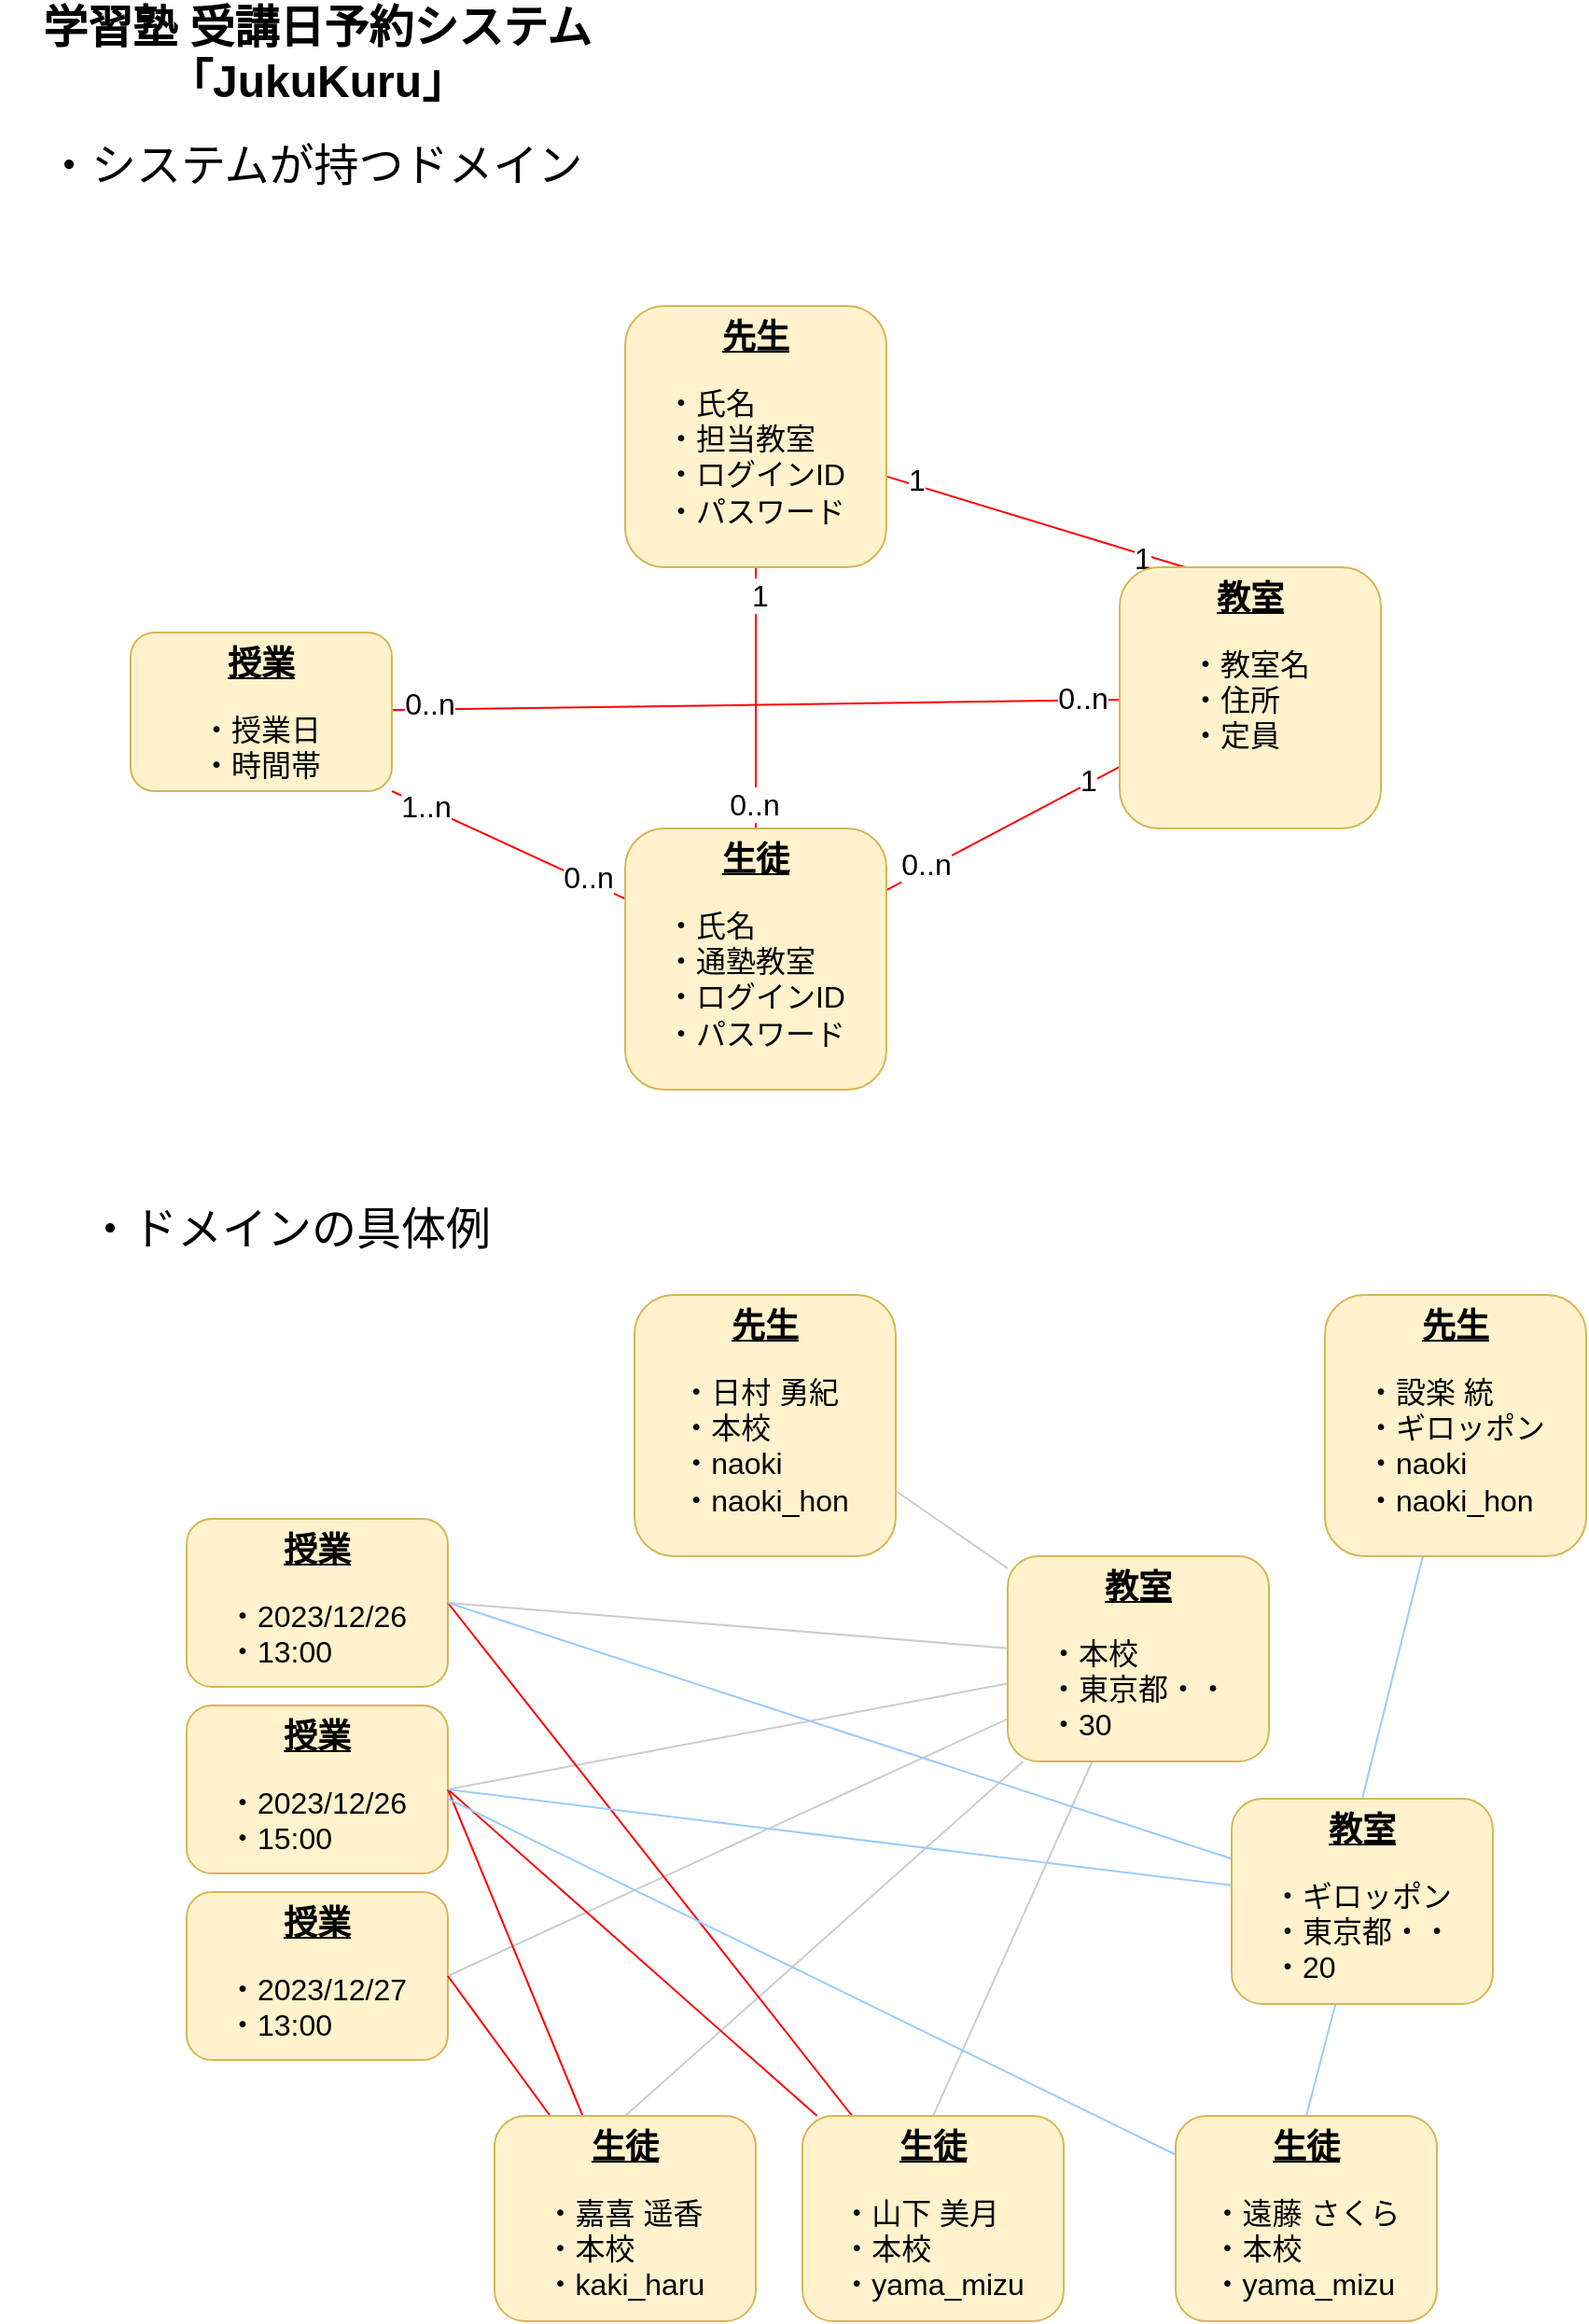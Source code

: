 <mxfile>
    <diagram id="rW_ZYa2nVizEegngIZsj" name="Page-1">
        <mxGraphModel dx="1002" dy="556" grid="1" gridSize="10" guides="1" tooltips="1" connect="1" arrows="1" fold="1" page="1" pageScale="1" pageWidth="850" pageHeight="1100" math="0" shadow="0">
            <root>
                <mxCell id="0"/>
                <mxCell id="1" parent="0"/>
                <mxCell id="20" style="edgeStyle=none;html=1;entryX=0.25;entryY=0;entryDx=0;entryDy=0;strokeColor=#FF0000;fontSize=16;endArrow=none;endFill=0;" parent="1" source="2" target="3" edge="1">
                    <mxGeometry relative="1" as="geometry"/>
                </mxCell>
                <mxCell id="21" value="1" style="edgeLabel;html=1;align=center;verticalAlign=middle;resizable=0;points=[];fontSize=16;" parent="20" vertex="1" connectable="0">
                    <mxGeometry x="-0.802" y="3" relative="1" as="geometry">
                        <mxPoint x="-1" as="offset"/>
                    </mxGeometry>
                </mxCell>
                <mxCell id="22" value="1" style="edgeLabel;html=1;align=center;verticalAlign=middle;resizable=0;points=[];fontSize=16;" parent="20" vertex="1" connectable="0">
                    <mxGeometry x="0.715" y="-2" relative="1" as="geometry">
                        <mxPoint as="offset"/>
                    </mxGeometry>
                </mxCell>
                <mxCell id="53" style="edgeStyle=none;html=1;entryX=0.5;entryY=0;entryDx=0;entryDy=0;endArrow=none;endFill=0;strokeColor=#FF0000;" edge="1" parent="1" source="2" target="4">
                    <mxGeometry relative="1" as="geometry"/>
                </mxCell>
                <mxCell id="54" value="&lt;font style=&quot;font-size: 16px;&quot;&gt;1&lt;/font&gt;" style="edgeLabel;html=1;align=center;verticalAlign=middle;resizable=0;points=[];" vertex="1" connectable="0" parent="53">
                    <mxGeometry x="-0.794" y="2" relative="1" as="geometry">
                        <mxPoint as="offset"/>
                    </mxGeometry>
                </mxCell>
                <mxCell id="55" value="&lt;font style=&quot;font-size: 16px;&quot;&gt;0..n&lt;/font&gt;" style="edgeLabel;html=1;align=center;verticalAlign=middle;resizable=0;points=[];" vertex="1" connectable="0" parent="53">
                    <mxGeometry x="0.806" y="-1" relative="1" as="geometry">
                        <mxPoint as="offset"/>
                    </mxGeometry>
                </mxCell>
                <mxCell id="2" value="&lt;b&gt;&lt;font style=&quot;font-size: 18px;&quot;&gt;&lt;u&gt;先生&lt;/u&gt;&lt;/font&gt;&lt;/b&gt;&lt;br&gt;&lt;br&gt;&lt;div style=&quot;text-align: left;&quot;&gt;&lt;span style=&quot;font-size: 16px; background-color: initial;&quot;&gt;・氏名&lt;/span&gt;&lt;/div&gt;&lt;div style=&quot;text-align: left;&quot;&gt;&lt;span style=&quot;font-size: 16px; background-color: initial;&quot;&gt;・担当教室&lt;/span&gt;&lt;/div&gt;&lt;div style=&quot;text-align: left;&quot;&gt;&lt;span style=&quot;font-size: 16px; background-color: initial;&quot;&gt;・ログインID&lt;/span&gt;&lt;/div&gt;&lt;div style=&quot;text-align: left;&quot;&gt;&lt;span style=&quot;font-size: 16px; background-color: initial;&quot;&gt;・パスワード&lt;/span&gt;&lt;/div&gt;" style="rounded=1;whiteSpace=wrap;html=1;fillColor=#fff2cc;strokeColor=#d6b656;verticalAlign=top;align=center;" parent="1" vertex="1">
                    <mxGeometry x="355" y="180" width="140" height="140" as="geometry"/>
                </mxCell>
                <mxCell id="14" style="edgeStyle=none;html=1;strokeColor=#FF0000;fontSize=16;endArrow=none;endFill=0;" parent="1" source="3" target="5" edge="1">
                    <mxGeometry relative="1" as="geometry"/>
                </mxCell>
                <mxCell id="15" value="0..n" style="edgeLabel;html=1;align=center;verticalAlign=middle;resizable=0;points=[];fontSize=16;" parent="14" vertex="1" connectable="0">
                    <mxGeometry x="-0.898" y="-2" relative="1" as="geometry">
                        <mxPoint as="offset"/>
                    </mxGeometry>
                </mxCell>
                <mxCell id="16" value="0..n" style="edgeLabel;html=1;align=center;verticalAlign=middle;resizable=0;points=[];fontSize=16;" parent="14" vertex="1" connectable="0">
                    <mxGeometry x="0.897" y="-3" relative="1" as="geometry">
                        <mxPoint as="offset"/>
                    </mxGeometry>
                </mxCell>
                <mxCell id="17" style="edgeStyle=none;html=1;strokeColor=#FF0000;fontSize=16;endArrow=none;endFill=0;" parent="1" source="3" target="4" edge="1">
                    <mxGeometry relative="1" as="geometry"/>
                </mxCell>
                <mxCell id="18" value="1" style="edgeLabel;html=1;align=center;verticalAlign=middle;resizable=0;points=[];fontSize=16;" parent="17" vertex="1" connectable="0">
                    <mxGeometry x="-0.743" y="-2" relative="1" as="geometry">
                        <mxPoint as="offset"/>
                    </mxGeometry>
                </mxCell>
                <mxCell id="19" value="0..n" style="edgeLabel;html=1;align=center;verticalAlign=middle;resizable=0;points=[];fontSize=16;" parent="17" vertex="1" connectable="0">
                    <mxGeometry x="0.649" y="-2" relative="1" as="geometry">
                        <mxPoint y="-1" as="offset"/>
                    </mxGeometry>
                </mxCell>
                <mxCell id="3" value="&lt;span style=&quot;font-size: 18px;&quot;&gt;&lt;b&gt;&lt;u&gt;教室&lt;/u&gt;&lt;/b&gt;&lt;/span&gt;&lt;br&gt;&lt;br&gt;&lt;div style=&quot;text-align: left;&quot;&gt;&lt;span style=&quot;font-size: 16px; background-color: initial;&quot;&gt;・教室名&lt;/span&gt;&lt;/div&gt;&lt;div style=&quot;text-align: left;&quot;&gt;&lt;span style=&quot;font-size: 16px; background-color: initial;&quot;&gt;・住所&lt;/span&gt;&lt;/div&gt;&lt;div style=&quot;text-align: left;&quot;&gt;&lt;span style=&quot;font-size: 16px;&quot;&gt;・定員&lt;/span&gt;&lt;/div&gt;" style="rounded=1;whiteSpace=wrap;html=1;fillColor=#fff2cc;strokeColor=#d6b656;verticalAlign=top;align=center;" parent="1" vertex="1">
                    <mxGeometry x="620" y="320" width="140" height="140" as="geometry"/>
                </mxCell>
                <mxCell id="8" style="edgeStyle=none;html=1;entryX=1;entryY=1;entryDx=0;entryDy=0;fontSize=16;endArrow=none;endFill=0;strokeColor=#FF0000;" parent="1" source="4" target="5" edge="1">
                    <mxGeometry relative="1" as="geometry"/>
                </mxCell>
                <mxCell id="9" value="1..n" style="edgeLabel;html=1;align=center;verticalAlign=middle;resizable=0;points=[];fontSize=16;" parent="8" vertex="1" connectable="0">
                    <mxGeometry x="0.727" y="-1" relative="1" as="geometry">
                        <mxPoint y="1" as="offset"/>
                    </mxGeometry>
                </mxCell>
                <mxCell id="10" value="0..n" style="edgeLabel;html=1;align=center;verticalAlign=middle;resizable=0;points=[];fontSize=16;" parent="8" vertex="1" connectable="0">
                    <mxGeometry x="-0.659" y="-2" relative="1" as="geometry">
                        <mxPoint as="offset"/>
                    </mxGeometry>
                </mxCell>
                <mxCell id="4" value="&lt;b&gt;&lt;font style=&quot;font-size: 18px;&quot;&gt;&lt;u&gt;生徒&lt;/u&gt;&lt;/font&gt;&lt;/b&gt;&lt;br&gt;&lt;br&gt;&lt;div style=&quot;text-align: left;&quot;&gt;&lt;span style=&quot;font-size: 16px; background-color: initial;&quot;&gt;・氏名&lt;/span&gt;&lt;/div&gt;&lt;div style=&quot;text-align: left;&quot;&gt;&lt;span style=&quot;font-size: 16px; background-color: initial;&quot;&gt;・通塾教室&lt;/span&gt;&lt;/div&gt;&lt;div style=&quot;text-align: left;&quot;&gt;&lt;span style=&quot;font-size: 16px; background-color: initial;&quot;&gt;・ログインID&lt;/span&gt;&lt;/div&gt;&lt;div style=&quot;text-align: left;&quot;&gt;&lt;span style=&quot;font-size: 16px; background-color: initial;&quot;&gt;・パスワード&lt;/span&gt;&lt;/div&gt;" style="rounded=1;whiteSpace=wrap;html=1;fillColor=#fff2cc;strokeColor=#d6b656;verticalAlign=top;align=center;" parent="1" vertex="1">
                    <mxGeometry x="355" y="460" width="140" height="140" as="geometry"/>
                </mxCell>
                <mxCell id="5" value="&lt;b&gt;&lt;font style=&quot;font-size: 18px;&quot;&gt;&lt;u&gt;授業&lt;/u&gt;&lt;/font&gt;&lt;/b&gt;&lt;br&gt;&lt;br&gt;&lt;div style=&quot;text-align: left;&quot;&gt;&lt;span style=&quot;font-size: 16px; background-color: initial;&quot;&gt;・授業日&lt;/span&gt;&lt;/div&gt;&lt;div style=&quot;text-align: left;&quot;&gt;&lt;span style=&quot;font-size: 16px; background-color: initial;&quot;&gt;・時間帯&lt;/span&gt;&lt;/div&gt;" style="rounded=1;whiteSpace=wrap;html=1;fillColor=#fff2cc;strokeColor=#d6b656;verticalAlign=top;align=center;" parent="1" vertex="1">
                    <mxGeometry x="90" y="355" width="140" height="85" as="geometry"/>
                </mxCell>
                <mxCell id="6" value="&lt;b&gt;&lt;font style=&quot;font-size: 24px;&quot;&gt;学習塾 受講日予約システム&lt;br&gt;「JukuKuru」&lt;/font&gt;&lt;/b&gt;" style="text;html=1;strokeColor=none;fillColor=none;align=center;verticalAlign=middle;whiteSpace=wrap;rounded=0;" parent="1" vertex="1">
                    <mxGeometry x="20" y="30" width="340" height="30" as="geometry"/>
                </mxCell>
                <mxCell id="7" value="・システムが持つドメイン" style="text;html=1;strokeColor=none;fillColor=none;align=left;verticalAlign=middle;whiteSpace=wrap;rounded=0;fontSize=24;" parent="1" vertex="1">
                    <mxGeometry x="42.5" y="90" width="295" height="30" as="geometry"/>
                </mxCell>
                <mxCell id="23" value="・ドメインの具体例" style="text;html=1;strokeColor=none;fillColor=none;align=left;verticalAlign=middle;whiteSpace=wrap;rounded=0;fontSize=24;" parent="1" vertex="1">
                    <mxGeometry x="65" y="660" width="295" height="30" as="geometry"/>
                </mxCell>
                <mxCell id="24" value="&lt;b&gt;&lt;font style=&quot;font-size: 18px;&quot;&gt;&lt;u&gt;先生&lt;/u&gt;&lt;/font&gt;&lt;/b&gt;&lt;br&gt;&lt;br&gt;&lt;div style=&quot;text-align: left;&quot;&gt;&lt;span style=&quot;font-size: 16px; background-color: initial;&quot;&gt;・日村 勇紀&lt;/span&gt;&lt;/div&gt;&lt;div style=&quot;text-align: left;&quot;&gt;&lt;span style=&quot;font-size: 16px; background-color: initial;&quot;&gt;・本校&lt;/span&gt;&lt;/div&gt;&lt;div style=&quot;text-align: left;&quot;&gt;&lt;span style=&quot;font-size: 16px; background-color: initial;&quot;&gt;・naoki&lt;/span&gt;&lt;/div&gt;&lt;div style=&quot;text-align: left;&quot;&gt;&lt;span style=&quot;font-size: 16px; background-color: initial;&quot;&gt;・naoki_hon&lt;/span&gt;&lt;/div&gt;" style="rounded=1;whiteSpace=wrap;html=1;fillColor=#fff2cc;strokeColor=#d6b656;verticalAlign=top;align=center;" parent="1" vertex="1">
                    <mxGeometry x="360" y="710" width="140" height="140" as="geometry"/>
                </mxCell>
                <mxCell id="25" value="&lt;b&gt;&lt;font style=&quot;font-size: 18px;&quot;&gt;&lt;u&gt;授業&lt;/u&gt;&lt;/font&gt;&lt;/b&gt;&lt;br&gt;&lt;br&gt;&lt;div style=&quot;text-align: left;&quot;&gt;&lt;span style=&quot;font-size: 16px; background-color: initial;&quot;&gt;・2023/12/26&lt;/span&gt;&lt;/div&gt;&lt;div style=&quot;text-align: left;&quot;&gt;&lt;span style=&quot;font-size: 16px; background-color: initial;&quot;&gt;・13:00&lt;/span&gt;&lt;/div&gt;" style="rounded=1;whiteSpace=wrap;html=1;fillColor=#fff2cc;strokeColor=#d6b656;verticalAlign=top;align=center;" parent="1" vertex="1">
                    <mxGeometry x="120" y="830" width="140" height="90" as="geometry"/>
                </mxCell>
                <mxCell id="26" value="&lt;b&gt;&lt;font style=&quot;font-size: 18px;&quot;&gt;&lt;u&gt;授業&lt;/u&gt;&lt;/font&gt;&lt;/b&gt;&lt;br&gt;&lt;br&gt;&lt;div style=&quot;text-align: left;&quot;&gt;&lt;span style=&quot;font-size: 16px; background-color: initial;&quot;&gt;・2023/12/26&lt;/span&gt;&lt;/div&gt;&lt;div style=&quot;text-align: left;&quot;&gt;&lt;span style=&quot;font-size: 16px;&quot;&gt;・15:00&lt;/span&gt;&lt;/div&gt;" style="rounded=1;whiteSpace=wrap;html=1;fillColor=#fff2cc;strokeColor=#d6b656;verticalAlign=top;align=center;" parent="1" vertex="1">
                    <mxGeometry x="120" y="930" width="140" height="90" as="geometry"/>
                </mxCell>
                <mxCell id="27" value="&lt;b&gt;&lt;font style=&quot;font-size: 18px;&quot;&gt;&lt;u&gt;授業&lt;/u&gt;&lt;/font&gt;&lt;/b&gt;&lt;br&gt;&lt;br&gt;&lt;div style=&quot;text-align: left;&quot;&gt;&lt;span style=&quot;font-size: 16px; background-color: initial;&quot;&gt;・2023/12/27&lt;/span&gt;&lt;/div&gt;&lt;div style=&quot;text-align: left;&quot;&gt;&lt;span style=&quot;font-size: 16px;&quot;&gt;・13:00&lt;/span&gt;&lt;/div&gt;" style="rounded=1;whiteSpace=wrap;html=1;fillColor=#fff2cc;strokeColor=#d6b656;verticalAlign=top;align=center;" parent="1" vertex="1">
                    <mxGeometry x="120" y="1030" width="140" height="90" as="geometry"/>
                </mxCell>
                <mxCell id="32" style="edgeStyle=none;html=1;entryX=1;entryY=0.75;entryDx=0;entryDy=0;strokeColor=#CCCCCC;fontSize=16;endArrow=none;endFill=0;" parent="1" source="31" target="24" edge="1">
                    <mxGeometry relative="1" as="geometry"/>
                </mxCell>
                <mxCell id="33" style="edgeStyle=none;html=1;entryX=1;entryY=0.5;entryDx=0;entryDy=0;strokeColor=#CCCCCC;fontSize=16;endArrow=none;endFill=0;" parent="1" source="31" target="25" edge="1">
                    <mxGeometry relative="1" as="geometry"/>
                </mxCell>
                <mxCell id="34" style="edgeStyle=none;html=1;entryX=1;entryY=0.5;entryDx=0;entryDy=0;strokeColor=#CCCCCC;fontSize=16;endArrow=none;endFill=0;" parent="1" source="31" target="26" edge="1">
                    <mxGeometry relative="1" as="geometry"/>
                </mxCell>
                <mxCell id="35" style="edgeStyle=none;html=1;entryX=1;entryY=0.5;entryDx=0;entryDy=0;strokeColor=#CCCCCC;fontSize=16;endArrow=none;endFill=0;" parent="1" source="31" target="27" edge="1">
                    <mxGeometry relative="1" as="geometry"/>
                </mxCell>
                <mxCell id="38" style="edgeStyle=none;html=1;entryX=0.5;entryY=0;entryDx=0;entryDy=0;strokeColor=#CCCCCC;fontSize=16;endArrow=none;endFill=0;" parent="1" source="31" target="36" edge="1">
                    <mxGeometry relative="1" as="geometry"/>
                </mxCell>
                <mxCell id="39" style="edgeStyle=none;html=1;entryX=0.5;entryY=0;entryDx=0;entryDy=0;strokeColor=#CCCCCC;fontSize=16;endArrow=none;endFill=0;" parent="1" source="31" target="37" edge="1">
                    <mxGeometry relative="1" as="geometry"/>
                </mxCell>
                <mxCell id="31" value="&lt;span style=&quot;font-size: 18px;&quot;&gt;&lt;b&gt;&lt;u&gt;教室&lt;/u&gt;&lt;/b&gt;&lt;/span&gt;&lt;br&gt;&lt;br&gt;&lt;div style=&quot;text-align: left;&quot;&gt;&lt;span style=&quot;font-size: 16px; background-color: initial;&quot;&gt;・本校&lt;/span&gt;&lt;/div&gt;&lt;div style=&quot;text-align: left;&quot;&gt;&lt;span style=&quot;font-size: 16px; background-color: initial;&quot;&gt;・東京都・・&lt;/span&gt;&lt;/div&gt;&lt;div style=&quot;text-align: left;&quot;&gt;&lt;span style=&quot;font-size: 16px; background-color: initial;&quot;&gt;・30&lt;/span&gt;&lt;/div&gt;" style="rounded=1;whiteSpace=wrap;html=1;fillColor=#fff2cc;strokeColor=#d6b656;verticalAlign=top;align=center;" parent="1" vertex="1">
                    <mxGeometry x="560" y="850" width="140" height="110" as="geometry"/>
                </mxCell>
                <mxCell id="40" style="edgeStyle=none;html=1;entryX=1;entryY=0.5;entryDx=0;entryDy=0;strokeColor=#FF0000;fontSize=16;endArrow=none;endFill=0;" parent="1" source="36" target="27" edge="1">
                    <mxGeometry relative="1" as="geometry"/>
                </mxCell>
                <mxCell id="41" style="edgeStyle=none;html=1;entryX=1;entryY=0.5;entryDx=0;entryDy=0;strokeColor=#FF0000;fontSize=16;endArrow=none;endFill=0;" parent="1" source="36" target="26" edge="1">
                    <mxGeometry relative="1" as="geometry"/>
                </mxCell>
                <mxCell id="36" value="&lt;span style=&quot;font-size: 18px;&quot;&gt;&lt;b&gt;&lt;u&gt;生徒&lt;/u&gt;&lt;/b&gt;&lt;/span&gt;&lt;br&gt;&lt;br&gt;&lt;div style=&quot;text-align: left;&quot;&gt;&lt;span style=&quot;font-size: 16px; background-color: initial;&quot;&gt;・嘉喜 遥香&lt;/span&gt;&lt;/div&gt;&lt;div style=&quot;text-align: left;&quot;&gt;&lt;span style=&quot;font-size: 16px; background-color: initial;&quot;&gt;・本校&lt;/span&gt;&lt;/div&gt;&lt;div style=&quot;text-align: left;&quot;&gt;&lt;span style=&quot;font-size: 16px; background-color: initial;&quot;&gt;・kaki_haru&lt;/span&gt;&lt;/div&gt;" style="rounded=1;whiteSpace=wrap;html=1;fillColor=#fff2cc;strokeColor=#d6b656;verticalAlign=top;align=center;" parent="1" vertex="1">
                    <mxGeometry x="285" y="1150" width="140" height="110" as="geometry"/>
                </mxCell>
                <mxCell id="42" style="edgeStyle=none;html=1;entryX=1;entryY=0.5;entryDx=0;entryDy=0;strokeColor=#FF0000;fontSize=16;endArrow=none;endFill=0;" parent="1" source="37" target="25" edge="1">
                    <mxGeometry relative="1" as="geometry"/>
                </mxCell>
                <mxCell id="43" style="edgeStyle=none;html=1;entryX=1;entryY=0.5;entryDx=0;entryDy=0;strokeColor=#FF0000;fontSize=16;endArrow=none;endFill=0;" parent="1" source="37" target="26" edge="1">
                    <mxGeometry relative="1" as="geometry"/>
                </mxCell>
                <mxCell id="37" value="&lt;span style=&quot;font-size: 18px;&quot;&gt;&lt;b&gt;&lt;u&gt;生徒&lt;/u&gt;&lt;/b&gt;&lt;/span&gt;&lt;br&gt;&lt;br&gt;&lt;div style=&quot;text-align: left;&quot;&gt;&lt;span style=&quot;font-size: 16px; background-color: initial;&quot;&gt;・山下 美月&lt;/span&gt;&lt;/div&gt;&lt;div style=&quot;text-align: left;&quot;&gt;&lt;span style=&quot;background-color: initial; font-size: 16px;&quot;&gt;・本校&lt;/span&gt;&lt;/div&gt;&lt;div style=&quot;text-align: left;&quot;&gt;&lt;span style=&quot;font-size: 16px; background-color: initial;&quot;&gt;・yama_mizu&lt;/span&gt;&lt;/div&gt;" style="rounded=1;whiteSpace=wrap;html=1;fillColor=#fff2cc;strokeColor=#d6b656;verticalAlign=top;align=center;" parent="1" vertex="1">
                    <mxGeometry x="450" y="1150" width="140" height="110" as="geometry"/>
                </mxCell>
                <mxCell id="46" style="edgeStyle=none;html=1;entryX=1;entryY=0.5;entryDx=0;entryDy=0;strokeColor=#99CCFF;fontSize=16;endArrow=none;endFill=0;" parent="1" source="44" target="25" edge="1">
                    <mxGeometry relative="1" as="geometry"/>
                </mxCell>
                <mxCell id="47" style="edgeStyle=none;html=1;entryX=1;entryY=0.5;entryDx=0;entryDy=0;strokeColor=#99CCFF;fontSize=16;endArrow=none;endFill=0;" parent="1" source="44" target="26" edge="1">
                    <mxGeometry relative="1" as="geometry"/>
                </mxCell>
                <mxCell id="50" style="edgeStyle=none;html=1;entryX=0.5;entryY=0;entryDx=0;entryDy=0;strokeColor=#99CCFF;fontSize=16;endArrow=none;endFill=0;" parent="1" source="44" target="45" edge="1">
                    <mxGeometry relative="1" as="geometry"/>
                </mxCell>
                <mxCell id="44" value="&lt;span style=&quot;font-size: 18px;&quot;&gt;&lt;b&gt;&lt;u&gt;教室&lt;/u&gt;&lt;/b&gt;&lt;/span&gt;&lt;br&gt;&lt;br&gt;&lt;div style=&quot;text-align: left;&quot;&gt;&lt;span style=&quot;font-size: 16px; background-color: initial;&quot;&gt;・ギロッポン&lt;/span&gt;&lt;/div&gt;&lt;div style=&quot;text-align: left;&quot;&gt;&lt;span style=&quot;font-size: 16px; background-color: initial;&quot;&gt;・東京都・・&lt;/span&gt;&lt;/div&gt;&lt;div style=&quot;text-align: left;&quot;&gt;&lt;span style=&quot;font-size: 16px; background-color: initial;&quot;&gt;・20&lt;/span&gt;&lt;/div&gt;" style="rounded=1;whiteSpace=wrap;html=1;fillColor=#fff2cc;strokeColor=#d6b656;verticalAlign=top;align=center;" parent="1" vertex="1">
                    <mxGeometry x="680" y="980" width="140" height="110" as="geometry"/>
                </mxCell>
                <mxCell id="51" style="edgeStyle=none;html=1;strokeColor=#99CCFF;fontSize=16;endArrow=none;endFill=0;" parent="1" source="45" edge="1">
                    <mxGeometry relative="1" as="geometry">
                        <mxPoint x="260" y="980" as="targetPoint"/>
                    </mxGeometry>
                </mxCell>
                <mxCell id="45" value="&lt;span style=&quot;font-size: 18px;&quot;&gt;&lt;b&gt;&lt;u&gt;生徒&lt;/u&gt;&lt;/b&gt;&lt;/span&gt;&lt;br&gt;&lt;br&gt;&lt;div style=&quot;text-align: left;&quot;&gt;&lt;span style=&quot;font-size: 16px; background-color: initial;&quot;&gt;・遠藤 さくら&lt;/span&gt;&lt;/div&gt;&lt;div style=&quot;text-align: left;&quot;&gt;&lt;span style=&quot;background-color: initial; font-size: 16px;&quot;&gt;・本校&lt;/span&gt;&lt;/div&gt;&lt;div style=&quot;text-align: left;&quot;&gt;&lt;span style=&quot;font-size: 16px; background-color: initial;&quot;&gt;・yama_mizu&lt;/span&gt;&lt;/div&gt;" style="rounded=1;whiteSpace=wrap;html=1;fillColor=#fff2cc;strokeColor=#d6b656;verticalAlign=top;align=center;" parent="1" vertex="1">
                    <mxGeometry x="650" y="1150" width="140" height="110" as="geometry"/>
                </mxCell>
                <mxCell id="49" style="edgeStyle=none;html=1;entryX=0.5;entryY=0;entryDx=0;entryDy=0;strokeColor=#99CCFF;fontSize=16;endArrow=none;endFill=0;" parent="1" source="48" target="44" edge="1">
                    <mxGeometry relative="1" as="geometry"/>
                </mxCell>
                <mxCell id="48" value="&lt;b&gt;&lt;font style=&quot;font-size: 18px;&quot;&gt;&lt;u&gt;先生&lt;/u&gt;&lt;/font&gt;&lt;/b&gt;&lt;br&gt;&lt;br&gt;&lt;div style=&quot;text-align: left;&quot;&gt;&lt;span style=&quot;font-size: 16px; background-color: initial;&quot;&gt;・設楽 統&lt;/span&gt;&lt;/div&gt;&lt;div style=&quot;text-align: left;&quot;&gt;&lt;span style=&quot;font-size: 16px; background-color: initial;&quot;&gt;・ギロッポン&lt;/span&gt;&lt;/div&gt;&lt;div style=&quot;text-align: left;&quot;&gt;&lt;span style=&quot;font-size: 16px; background-color: initial;&quot;&gt;・naoki&lt;/span&gt;&lt;/div&gt;&lt;div style=&quot;text-align: left;&quot;&gt;&lt;span style=&quot;font-size: 16px; background-color: initial;&quot;&gt;・naoki_hon&lt;/span&gt;&lt;/div&gt;" style="rounded=1;whiteSpace=wrap;html=1;fillColor=#fff2cc;strokeColor=#d6b656;verticalAlign=top;align=center;" parent="1" vertex="1">
                    <mxGeometry x="730" y="710" width="140" height="140" as="geometry"/>
                </mxCell>
            </root>
        </mxGraphModel>
    </diagram>
</mxfile>